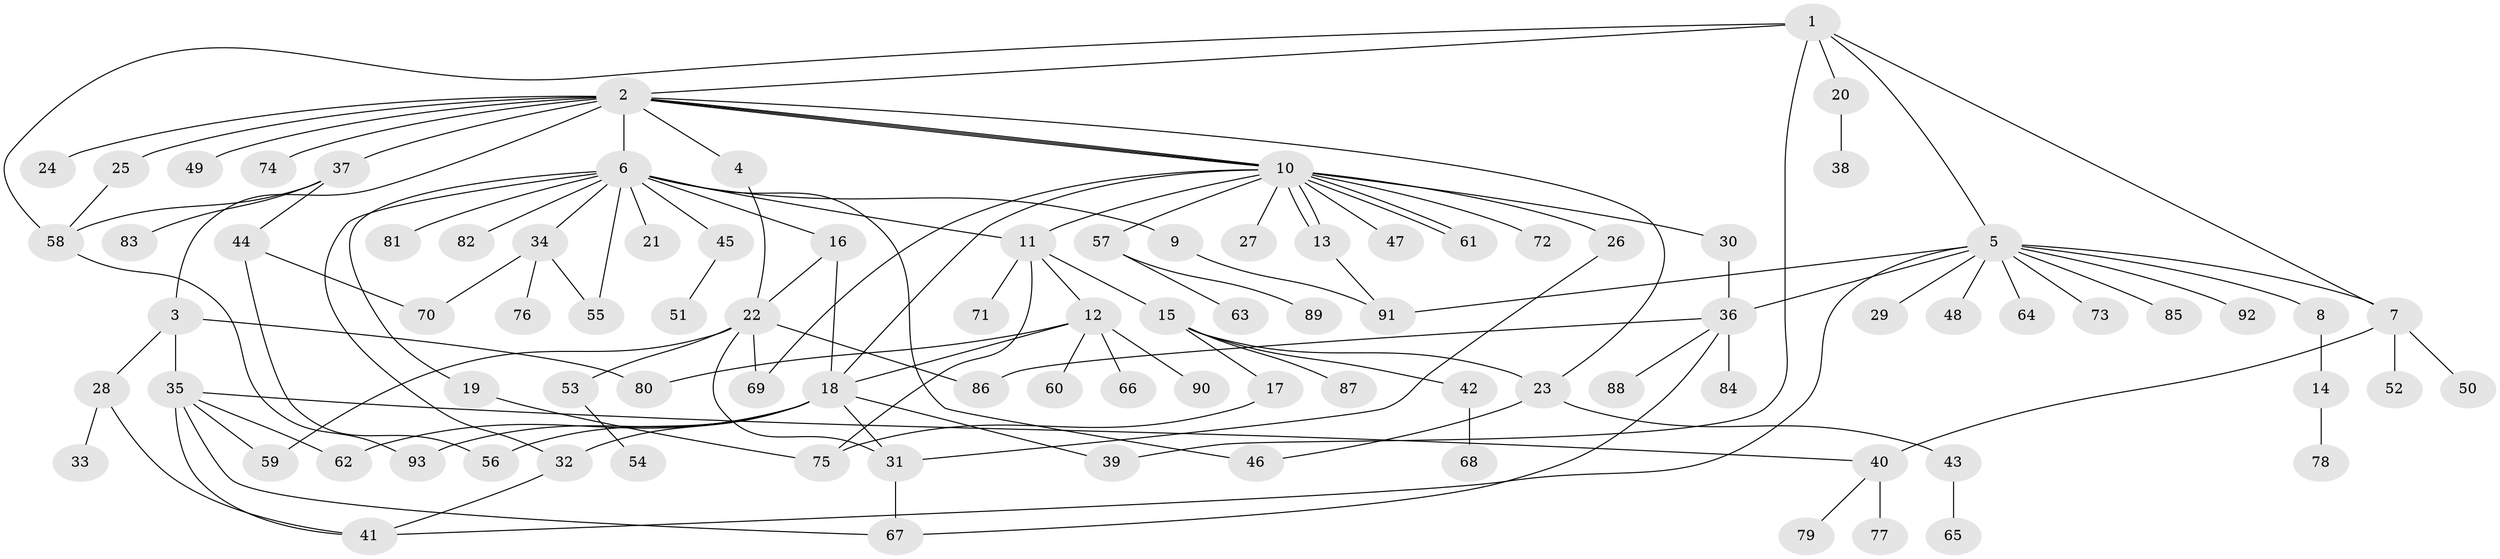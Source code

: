 // coarse degree distribution, {3: 0.10606060606060606, 7: 0.015151515151515152, 4: 0.09090909090909091, 2: 0.16666666666666666, 1: 0.4393939393939394, 6: 0.06060606060606061, 5: 0.045454545454545456, 11: 0.045454545454545456, 10: 0.015151515151515152, 9: 0.015151515151515152}
// Generated by graph-tools (version 1.1) at 2025/36/03/04/25 23:36:42]
// undirected, 93 vertices, 129 edges
graph export_dot {
  node [color=gray90,style=filled];
  1;
  2;
  3;
  4;
  5;
  6;
  7;
  8;
  9;
  10;
  11;
  12;
  13;
  14;
  15;
  16;
  17;
  18;
  19;
  20;
  21;
  22;
  23;
  24;
  25;
  26;
  27;
  28;
  29;
  30;
  31;
  32;
  33;
  34;
  35;
  36;
  37;
  38;
  39;
  40;
  41;
  42;
  43;
  44;
  45;
  46;
  47;
  48;
  49;
  50;
  51;
  52;
  53;
  54;
  55;
  56;
  57;
  58;
  59;
  60;
  61;
  62;
  63;
  64;
  65;
  66;
  67;
  68;
  69;
  70;
  71;
  72;
  73;
  74;
  75;
  76;
  77;
  78;
  79;
  80;
  81;
  82;
  83;
  84;
  85;
  86;
  87;
  88;
  89;
  90;
  91;
  92;
  93;
  1 -- 2;
  1 -- 5;
  1 -- 7;
  1 -- 20;
  1 -- 39;
  1 -- 58;
  2 -- 3;
  2 -- 4;
  2 -- 6;
  2 -- 10;
  2 -- 10;
  2 -- 10;
  2 -- 23;
  2 -- 24;
  2 -- 25;
  2 -- 37;
  2 -- 49;
  2 -- 74;
  3 -- 28;
  3 -- 35;
  3 -- 80;
  4 -- 22;
  5 -- 7;
  5 -- 8;
  5 -- 29;
  5 -- 36;
  5 -- 41;
  5 -- 48;
  5 -- 64;
  5 -- 73;
  5 -- 85;
  5 -- 91;
  5 -- 92;
  6 -- 9;
  6 -- 11;
  6 -- 16;
  6 -- 19;
  6 -- 21;
  6 -- 32;
  6 -- 34;
  6 -- 45;
  6 -- 46;
  6 -- 55;
  6 -- 81;
  6 -- 82;
  7 -- 40;
  7 -- 50;
  7 -- 52;
  8 -- 14;
  9 -- 91;
  10 -- 11;
  10 -- 13;
  10 -- 13;
  10 -- 18;
  10 -- 26;
  10 -- 27;
  10 -- 30;
  10 -- 47;
  10 -- 57;
  10 -- 61;
  10 -- 61;
  10 -- 69;
  10 -- 72;
  11 -- 12;
  11 -- 15;
  11 -- 71;
  11 -- 75;
  12 -- 18;
  12 -- 60;
  12 -- 66;
  12 -- 80;
  12 -- 90;
  13 -- 91;
  14 -- 78;
  15 -- 17;
  15 -- 23;
  15 -- 42;
  15 -- 87;
  16 -- 18;
  16 -- 22;
  17 -- 75;
  18 -- 31;
  18 -- 32;
  18 -- 39;
  18 -- 56;
  18 -- 62;
  18 -- 93;
  19 -- 75;
  20 -- 38;
  22 -- 31;
  22 -- 53;
  22 -- 59;
  22 -- 69;
  22 -- 86;
  23 -- 43;
  23 -- 46;
  25 -- 58;
  26 -- 31;
  28 -- 33;
  28 -- 41;
  30 -- 36;
  31 -- 67;
  32 -- 41;
  34 -- 55;
  34 -- 70;
  34 -- 76;
  35 -- 40;
  35 -- 41;
  35 -- 59;
  35 -- 62;
  35 -- 67;
  36 -- 67;
  36 -- 84;
  36 -- 86;
  36 -- 88;
  37 -- 44;
  37 -- 58;
  37 -- 83;
  40 -- 77;
  40 -- 79;
  42 -- 68;
  43 -- 65;
  44 -- 56;
  44 -- 70;
  45 -- 51;
  53 -- 54;
  57 -- 63;
  57 -- 89;
  58 -- 93;
}

